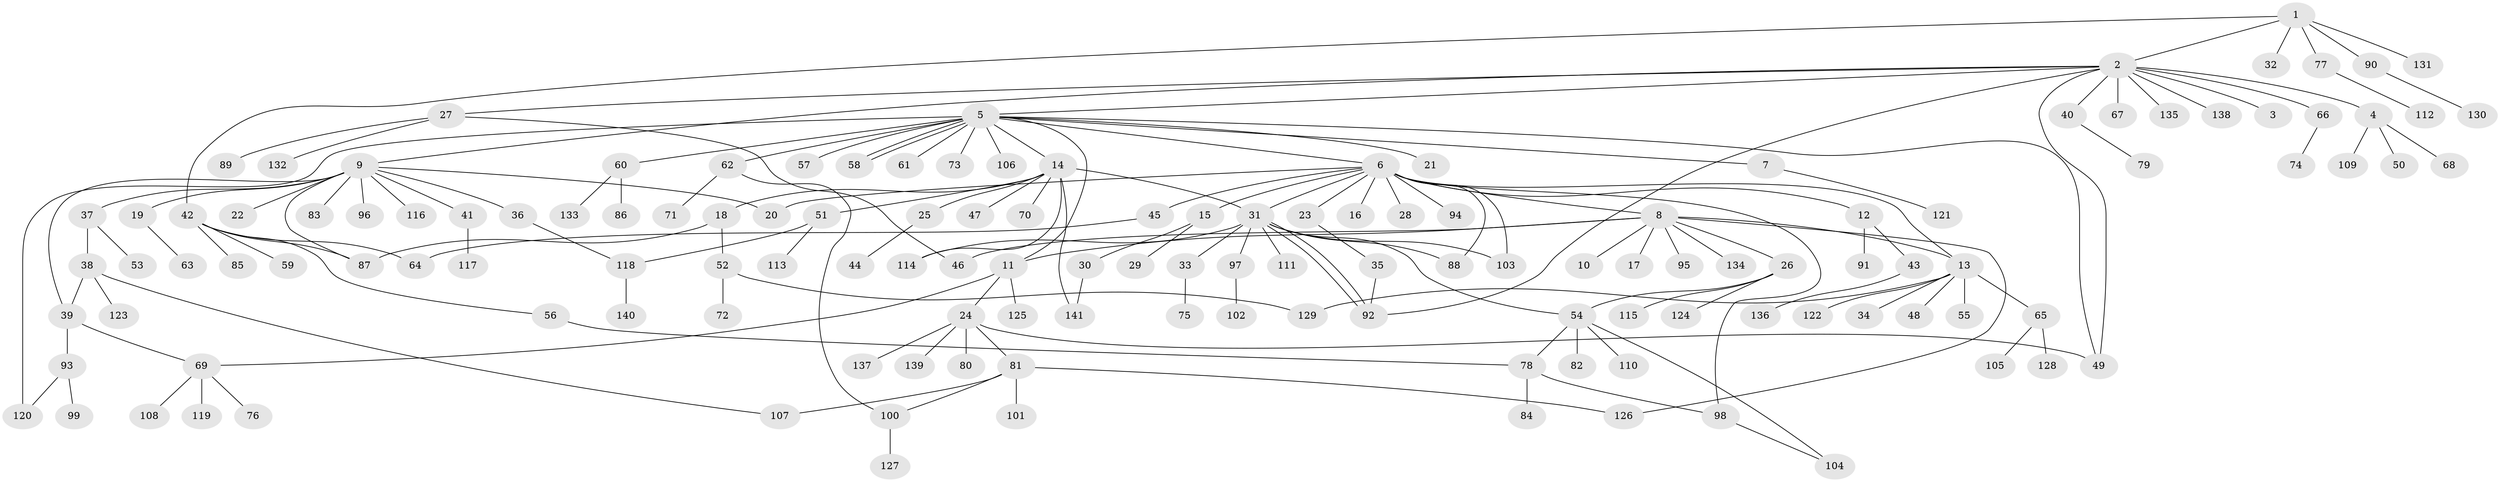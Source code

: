 // Generated by graph-tools (version 1.1) at 2025/26/03/09/25 03:26:04]
// undirected, 141 vertices, 170 edges
graph export_dot {
graph [start="1"]
  node [color=gray90,style=filled];
  1;
  2;
  3;
  4;
  5;
  6;
  7;
  8;
  9;
  10;
  11;
  12;
  13;
  14;
  15;
  16;
  17;
  18;
  19;
  20;
  21;
  22;
  23;
  24;
  25;
  26;
  27;
  28;
  29;
  30;
  31;
  32;
  33;
  34;
  35;
  36;
  37;
  38;
  39;
  40;
  41;
  42;
  43;
  44;
  45;
  46;
  47;
  48;
  49;
  50;
  51;
  52;
  53;
  54;
  55;
  56;
  57;
  58;
  59;
  60;
  61;
  62;
  63;
  64;
  65;
  66;
  67;
  68;
  69;
  70;
  71;
  72;
  73;
  74;
  75;
  76;
  77;
  78;
  79;
  80;
  81;
  82;
  83;
  84;
  85;
  86;
  87;
  88;
  89;
  90;
  91;
  92;
  93;
  94;
  95;
  96;
  97;
  98;
  99;
  100;
  101;
  102;
  103;
  104;
  105;
  106;
  107;
  108;
  109;
  110;
  111;
  112;
  113;
  114;
  115;
  116;
  117;
  118;
  119;
  120;
  121;
  122;
  123;
  124;
  125;
  126;
  127;
  128;
  129;
  130;
  131;
  132;
  133;
  134;
  135;
  136;
  137;
  138;
  139;
  140;
  141;
  1 -- 2;
  1 -- 32;
  1 -- 42;
  1 -- 77;
  1 -- 90;
  1 -- 131;
  2 -- 3;
  2 -- 4;
  2 -- 5;
  2 -- 9;
  2 -- 27;
  2 -- 40;
  2 -- 49;
  2 -- 66;
  2 -- 67;
  2 -- 92;
  2 -- 135;
  2 -- 138;
  4 -- 50;
  4 -- 68;
  4 -- 109;
  5 -- 6;
  5 -- 7;
  5 -- 11;
  5 -- 14;
  5 -- 21;
  5 -- 49;
  5 -- 57;
  5 -- 58;
  5 -- 58;
  5 -- 60;
  5 -- 61;
  5 -- 62;
  5 -- 73;
  5 -- 106;
  5 -- 120;
  6 -- 8;
  6 -- 12;
  6 -- 13;
  6 -- 15;
  6 -- 16;
  6 -- 20;
  6 -- 23;
  6 -- 28;
  6 -- 31;
  6 -- 45;
  6 -- 88;
  6 -- 94;
  6 -- 98;
  6 -- 103;
  7 -- 121;
  8 -- 10;
  8 -- 11;
  8 -- 13;
  8 -- 17;
  8 -- 26;
  8 -- 46;
  8 -- 95;
  8 -- 126;
  8 -- 134;
  9 -- 19;
  9 -- 20;
  9 -- 22;
  9 -- 36;
  9 -- 37;
  9 -- 39;
  9 -- 41;
  9 -- 83;
  9 -- 87;
  9 -- 96;
  9 -- 116;
  11 -- 24;
  11 -- 69;
  11 -- 125;
  12 -- 43;
  12 -- 91;
  13 -- 34;
  13 -- 48;
  13 -- 55;
  13 -- 65;
  13 -- 122;
  13 -- 129;
  14 -- 18;
  14 -- 25;
  14 -- 31;
  14 -- 47;
  14 -- 51;
  14 -- 70;
  14 -- 114;
  14 -- 141;
  15 -- 29;
  15 -- 30;
  18 -- 52;
  18 -- 87;
  19 -- 63;
  23 -- 35;
  24 -- 49;
  24 -- 80;
  24 -- 81;
  24 -- 137;
  24 -- 139;
  25 -- 44;
  26 -- 54;
  26 -- 115;
  26 -- 124;
  27 -- 46;
  27 -- 89;
  27 -- 132;
  30 -- 141;
  31 -- 33;
  31 -- 54;
  31 -- 88;
  31 -- 92;
  31 -- 92;
  31 -- 97;
  31 -- 103;
  31 -- 111;
  31 -- 114;
  33 -- 75;
  35 -- 92;
  36 -- 118;
  37 -- 38;
  37 -- 53;
  38 -- 39;
  38 -- 107;
  38 -- 123;
  39 -- 69;
  39 -- 93;
  40 -- 79;
  41 -- 117;
  42 -- 56;
  42 -- 59;
  42 -- 64;
  42 -- 85;
  42 -- 87;
  43 -- 136;
  45 -- 64;
  51 -- 113;
  51 -- 118;
  52 -- 72;
  52 -- 129;
  54 -- 78;
  54 -- 82;
  54 -- 104;
  54 -- 110;
  56 -- 78;
  60 -- 86;
  60 -- 133;
  62 -- 71;
  62 -- 100;
  65 -- 105;
  65 -- 128;
  66 -- 74;
  69 -- 76;
  69 -- 108;
  69 -- 119;
  77 -- 112;
  78 -- 84;
  78 -- 98;
  81 -- 100;
  81 -- 101;
  81 -- 107;
  81 -- 126;
  90 -- 130;
  93 -- 99;
  93 -- 120;
  97 -- 102;
  98 -- 104;
  100 -- 127;
  118 -- 140;
}
